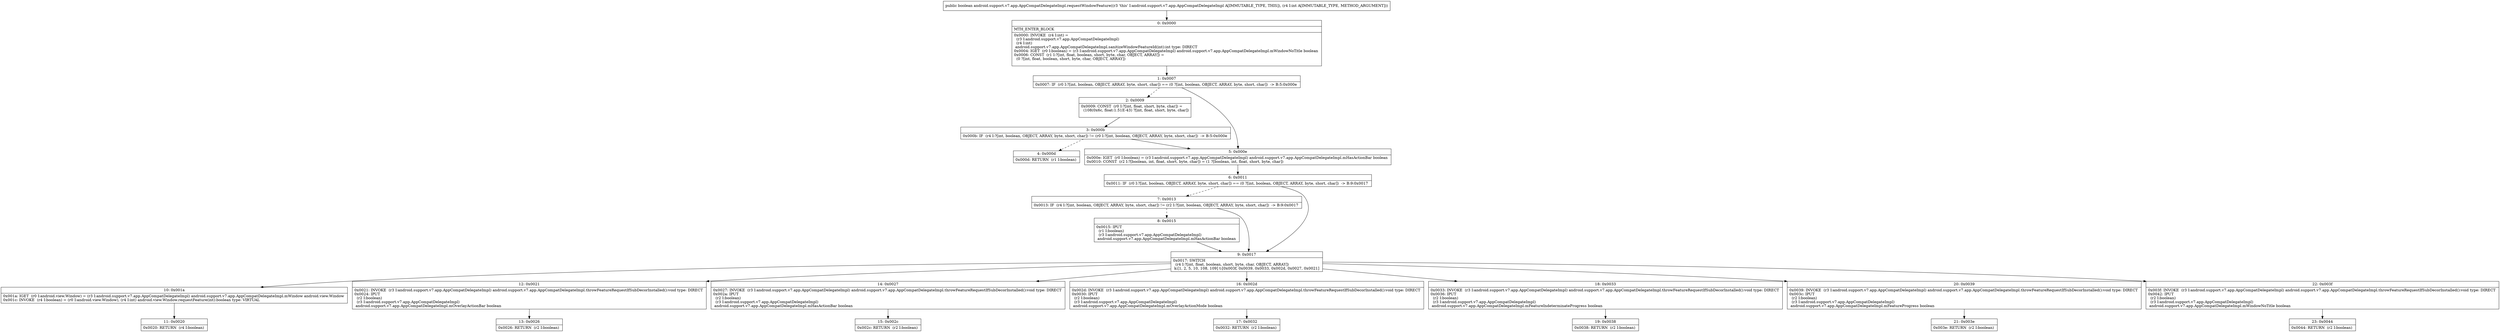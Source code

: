 digraph "CFG forandroid.support.v7.app.AppCompatDelegateImpl.requestWindowFeature(I)Z" {
Node_0 [shape=record,label="{0\:\ 0x0000|MTH_ENTER_BLOCK\l|0x0000: INVOKE  (r4 I:int) = \l  (r3 I:android.support.v7.app.AppCompatDelegateImpl)\l  (r4 I:int)\l android.support.v7.app.AppCompatDelegateImpl.sanitizeWindowFeatureId(int):int type: DIRECT \l0x0004: IGET  (r0 I:boolean) = (r3 I:android.support.v7.app.AppCompatDelegateImpl) android.support.v7.app.AppCompatDelegateImpl.mWindowNoTitle boolean \l0x0006: CONST  (r1 I:?[int, float, boolean, short, byte, char, OBJECT, ARRAY]) = \l  (0 ?[int, float, boolean, short, byte, char, OBJECT, ARRAY])\l \l}"];
Node_1 [shape=record,label="{1\:\ 0x0007|0x0007: IF  (r0 I:?[int, boolean, OBJECT, ARRAY, byte, short, char]) == (0 ?[int, boolean, OBJECT, ARRAY, byte, short, char])  \-\> B:5:0x000e \l}"];
Node_2 [shape=record,label="{2\:\ 0x0009|0x0009: CONST  (r0 I:?[int, float, short, byte, char]) = \l  (108(0x6c, float:1.51E\-43) ?[int, float, short, byte, char])\l \l}"];
Node_3 [shape=record,label="{3\:\ 0x000b|0x000b: IF  (r4 I:?[int, boolean, OBJECT, ARRAY, byte, short, char]) != (r0 I:?[int, boolean, OBJECT, ARRAY, byte, short, char])  \-\> B:5:0x000e \l}"];
Node_4 [shape=record,label="{4\:\ 0x000d|0x000d: RETURN  (r1 I:boolean) \l}"];
Node_5 [shape=record,label="{5\:\ 0x000e|0x000e: IGET  (r0 I:boolean) = (r3 I:android.support.v7.app.AppCompatDelegateImpl) android.support.v7.app.AppCompatDelegateImpl.mHasActionBar boolean \l0x0010: CONST  (r2 I:?[boolean, int, float, short, byte, char]) = (1 ?[boolean, int, float, short, byte, char]) \l}"];
Node_6 [shape=record,label="{6\:\ 0x0011|0x0011: IF  (r0 I:?[int, boolean, OBJECT, ARRAY, byte, short, char]) == (0 ?[int, boolean, OBJECT, ARRAY, byte, short, char])  \-\> B:9:0x0017 \l}"];
Node_7 [shape=record,label="{7\:\ 0x0013|0x0013: IF  (r4 I:?[int, boolean, OBJECT, ARRAY, byte, short, char]) != (r2 I:?[int, boolean, OBJECT, ARRAY, byte, short, char])  \-\> B:9:0x0017 \l}"];
Node_8 [shape=record,label="{8\:\ 0x0015|0x0015: IPUT  \l  (r1 I:boolean)\l  (r3 I:android.support.v7.app.AppCompatDelegateImpl)\l android.support.v7.app.AppCompatDelegateImpl.mHasActionBar boolean \l}"];
Node_9 [shape=record,label="{9\:\ 0x0017|0x0017: SWITCH  \l  (r4 I:?[int, float, boolean, short, byte, char, OBJECT, ARRAY])\l k:[1, 2, 5, 10, 108, 109] t:[0x003f, 0x0039, 0x0033, 0x002d, 0x0027, 0x0021] \l}"];
Node_10 [shape=record,label="{10\:\ 0x001a|0x001a: IGET  (r0 I:android.view.Window) = (r3 I:android.support.v7.app.AppCompatDelegateImpl) android.support.v7.app.AppCompatDelegateImpl.mWindow android.view.Window \l0x001c: INVOKE  (r4 I:boolean) = (r0 I:android.view.Window), (r4 I:int) android.view.Window.requestFeature(int):boolean type: VIRTUAL \l}"];
Node_11 [shape=record,label="{11\:\ 0x0020|0x0020: RETURN  (r4 I:boolean) \l}"];
Node_12 [shape=record,label="{12\:\ 0x0021|0x0021: INVOKE  (r3 I:android.support.v7.app.AppCompatDelegateImpl) android.support.v7.app.AppCompatDelegateImpl.throwFeatureRequestIfSubDecorInstalled():void type: DIRECT \l0x0024: IPUT  \l  (r2 I:boolean)\l  (r3 I:android.support.v7.app.AppCompatDelegateImpl)\l android.support.v7.app.AppCompatDelegateImpl.mOverlayActionBar boolean \l}"];
Node_13 [shape=record,label="{13\:\ 0x0026|0x0026: RETURN  (r2 I:boolean) \l}"];
Node_14 [shape=record,label="{14\:\ 0x0027|0x0027: INVOKE  (r3 I:android.support.v7.app.AppCompatDelegateImpl) android.support.v7.app.AppCompatDelegateImpl.throwFeatureRequestIfSubDecorInstalled():void type: DIRECT \l0x002a: IPUT  \l  (r2 I:boolean)\l  (r3 I:android.support.v7.app.AppCompatDelegateImpl)\l android.support.v7.app.AppCompatDelegateImpl.mHasActionBar boolean \l}"];
Node_15 [shape=record,label="{15\:\ 0x002c|0x002c: RETURN  (r2 I:boolean) \l}"];
Node_16 [shape=record,label="{16\:\ 0x002d|0x002d: INVOKE  (r3 I:android.support.v7.app.AppCompatDelegateImpl) android.support.v7.app.AppCompatDelegateImpl.throwFeatureRequestIfSubDecorInstalled():void type: DIRECT \l0x0030: IPUT  \l  (r2 I:boolean)\l  (r3 I:android.support.v7.app.AppCompatDelegateImpl)\l android.support.v7.app.AppCompatDelegateImpl.mOverlayActionMode boolean \l}"];
Node_17 [shape=record,label="{17\:\ 0x0032|0x0032: RETURN  (r2 I:boolean) \l}"];
Node_18 [shape=record,label="{18\:\ 0x0033|0x0033: INVOKE  (r3 I:android.support.v7.app.AppCompatDelegateImpl) android.support.v7.app.AppCompatDelegateImpl.throwFeatureRequestIfSubDecorInstalled():void type: DIRECT \l0x0036: IPUT  \l  (r2 I:boolean)\l  (r3 I:android.support.v7.app.AppCompatDelegateImpl)\l android.support.v7.app.AppCompatDelegateImpl.mFeatureIndeterminateProgress boolean \l}"];
Node_19 [shape=record,label="{19\:\ 0x0038|0x0038: RETURN  (r2 I:boolean) \l}"];
Node_20 [shape=record,label="{20\:\ 0x0039|0x0039: INVOKE  (r3 I:android.support.v7.app.AppCompatDelegateImpl) android.support.v7.app.AppCompatDelegateImpl.throwFeatureRequestIfSubDecorInstalled():void type: DIRECT \l0x003c: IPUT  \l  (r2 I:boolean)\l  (r3 I:android.support.v7.app.AppCompatDelegateImpl)\l android.support.v7.app.AppCompatDelegateImpl.mFeatureProgress boolean \l}"];
Node_21 [shape=record,label="{21\:\ 0x003e|0x003e: RETURN  (r2 I:boolean) \l}"];
Node_22 [shape=record,label="{22\:\ 0x003f|0x003f: INVOKE  (r3 I:android.support.v7.app.AppCompatDelegateImpl) android.support.v7.app.AppCompatDelegateImpl.throwFeatureRequestIfSubDecorInstalled():void type: DIRECT \l0x0042: IPUT  \l  (r2 I:boolean)\l  (r3 I:android.support.v7.app.AppCompatDelegateImpl)\l android.support.v7.app.AppCompatDelegateImpl.mWindowNoTitle boolean \l}"];
Node_23 [shape=record,label="{23\:\ 0x0044|0x0044: RETURN  (r2 I:boolean) \l}"];
MethodNode[shape=record,label="{public boolean android.support.v7.app.AppCompatDelegateImpl.requestWindowFeature((r3 'this' I:android.support.v7.app.AppCompatDelegateImpl A[IMMUTABLE_TYPE, THIS]), (r4 I:int A[IMMUTABLE_TYPE, METHOD_ARGUMENT])) }"];
MethodNode -> Node_0;
Node_0 -> Node_1;
Node_1 -> Node_2[style=dashed];
Node_1 -> Node_5;
Node_2 -> Node_3;
Node_3 -> Node_4[style=dashed];
Node_3 -> Node_5;
Node_5 -> Node_6;
Node_6 -> Node_7[style=dashed];
Node_6 -> Node_9;
Node_7 -> Node_8[style=dashed];
Node_7 -> Node_9;
Node_8 -> Node_9;
Node_9 -> Node_10;
Node_9 -> Node_12;
Node_9 -> Node_14;
Node_9 -> Node_16;
Node_9 -> Node_18;
Node_9 -> Node_20;
Node_9 -> Node_22;
Node_10 -> Node_11;
Node_12 -> Node_13;
Node_14 -> Node_15;
Node_16 -> Node_17;
Node_18 -> Node_19;
Node_20 -> Node_21;
Node_22 -> Node_23;
}

